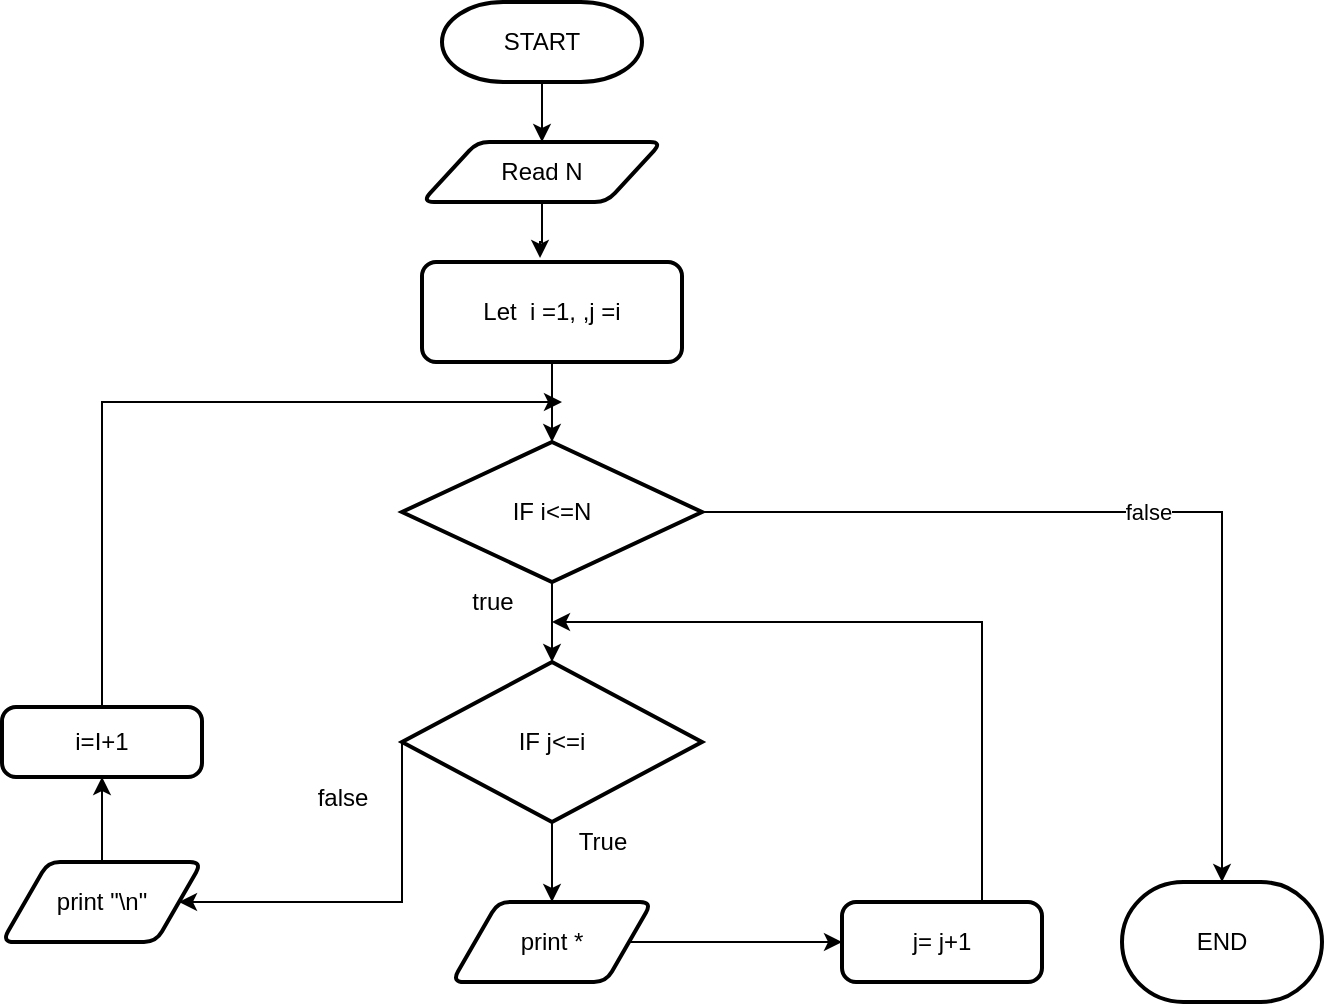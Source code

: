 <mxfile version="15.5.8" type="github">
  <diagram id="C5RBs43oDa-KdzZeNtuy" name="Page-1">
    <mxGraphModel dx="1021" dy="469" grid="1" gridSize="10" guides="1" tooltips="1" connect="1" arrows="1" fold="1" page="1" pageScale="1" pageWidth="827" pageHeight="1169" math="0" shadow="0">
      <root>
        <mxCell id="WIyWlLk6GJQsqaUBKTNV-0" />
        <mxCell id="WIyWlLk6GJQsqaUBKTNV-1" parent="WIyWlLk6GJQsqaUBKTNV-0" />
        <mxCell id="WpzsUmF3wmlTMUMNVWiN-4" style="edgeStyle=orthogonalEdgeStyle;rounded=0;orthogonalLoop=1;jettySize=auto;html=1;entryX=0.5;entryY=0;entryDx=0;entryDy=0;" edge="1" parent="WIyWlLk6GJQsqaUBKTNV-1" source="WpzsUmF3wmlTMUMNVWiN-1" target="WpzsUmF3wmlTMUMNVWiN-3">
          <mxGeometry relative="1" as="geometry" />
        </mxCell>
        <mxCell id="WpzsUmF3wmlTMUMNVWiN-1" value="START" style="strokeWidth=2;html=1;shape=mxgraph.flowchart.terminator;whiteSpace=wrap;" vertex="1" parent="WIyWlLk6GJQsqaUBKTNV-1">
          <mxGeometry x="260" y="10" width="100" height="40" as="geometry" />
        </mxCell>
        <mxCell id="WpzsUmF3wmlTMUMNVWiN-2" value="END" style="strokeWidth=2;html=1;shape=mxgraph.flowchart.terminator;whiteSpace=wrap;" vertex="1" parent="WIyWlLk6GJQsqaUBKTNV-1">
          <mxGeometry x="600" y="450" width="100" height="60" as="geometry" />
        </mxCell>
        <mxCell id="WpzsUmF3wmlTMUMNVWiN-6" style="edgeStyle=orthogonalEdgeStyle;rounded=0;orthogonalLoop=1;jettySize=auto;html=1;entryX=0.454;entryY=-0.04;entryDx=0;entryDy=0;entryPerimeter=0;" edge="1" parent="WIyWlLk6GJQsqaUBKTNV-1" source="WpzsUmF3wmlTMUMNVWiN-3" target="WpzsUmF3wmlTMUMNVWiN-5">
          <mxGeometry relative="1" as="geometry" />
        </mxCell>
        <mxCell id="WpzsUmF3wmlTMUMNVWiN-3" value="Read N" style="shape=parallelogram;html=1;strokeWidth=2;perimeter=parallelogramPerimeter;whiteSpace=wrap;rounded=1;arcSize=12;size=0.23;" vertex="1" parent="WIyWlLk6GJQsqaUBKTNV-1">
          <mxGeometry x="250" y="80" width="120" height="30" as="geometry" />
        </mxCell>
        <mxCell id="WpzsUmF3wmlTMUMNVWiN-13" style="edgeStyle=orthogonalEdgeStyle;rounded=0;orthogonalLoop=1;jettySize=auto;html=1;entryX=0.5;entryY=0;entryDx=0;entryDy=0;entryPerimeter=0;" edge="1" parent="WIyWlLk6GJQsqaUBKTNV-1" source="WpzsUmF3wmlTMUMNVWiN-5" target="WpzsUmF3wmlTMUMNVWiN-10">
          <mxGeometry relative="1" as="geometry" />
        </mxCell>
        <mxCell id="WpzsUmF3wmlTMUMNVWiN-5" value="Let&amp;nbsp; i =1, ,j =i" style="rounded=1;whiteSpace=wrap;html=1;absoluteArcSize=1;arcSize=14;strokeWidth=2;" vertex="1" parent="WIyWlLk6GJQsqaUBKTNV-1">
          <mxGeometry x="250" y="140" width="130" height="50" as="geometry" />
        </mxCell>
        <mxCell id="WpzsUmF3wmlTMUMNVWiN-12" style="edgeStyle=orthogonalEdgeStyle;rounded=0;orthogonalLoop=1;jettySize=auto;html=1;entryX=0.5;entryY=0;entryDx=0;entryDy=0;entryPerimeter=0;" edge="1" parent="WIyWlLk6GJQsqaUBKTNV-1" source="WpzsUmF3wmlTMUMNVWiN-10" target="WpzsUmF3wmlTMUMNVWiN-11">
          <mxGeometry relative="1" as="geometry" />
        </mxCell>
        <mxCell id="WpzsUmF3wmlTMUMNVWiN-19" value="false" style="edgeStyle=orthogonalEdgeStyle;rounded=0;orthogonalLoop=1;jettySize=auto;html=1;" edge="1" parent="WIyWlLk6GJQsqaUBKTNV-1" source="WpzsUmF3wmlTMUMNVWiN-10" target="WpzsUmF3wmlTMUMNVWiN-2">
          <mxGeometry relative="1" as="geometry" />
        </mxCell>
        <mxCell id="WpzsUmF3wmlTMUMNVWiN-10" value="IF i&amp;lt;=N" style="strokeWidth=2;html=1;shape=mxgraph.flowchart.decision;whiteSpace=wrap;" vertex="1" parent="WIyWlLk6GJQsqaUBKTNV-1">
          <mxGeometry x="240" y="230" width="150" height="70" as="geometry" />
        </mxCell>
        <mxCell id="WpzsUmF3wmlTMUMNVWiN-16" style="edgeStyle=orthogonalEdgeStyle;rounded=0;orthogonalLoop=1;jettySize=auto;html=1;entryX=0.5;entryY=0;entryDx=0;entryDy=0;" edge="1" parent="WIyWlLk6GJQsqaUBKTNV-1" source="WpzsUmF3wmlTMUMNVWiN-11" target="WpzsUmF3wmlTMUMNVWiN-15">
          <mxGeometry relative="1" as="geometry" />
        </mxCell>
        <mxCell id="WpzsUmF3wmlTMUMNVWiN-26" style="edgeStyle=orthogonalEdgeStyle;rounded=0;orthogonalLoop=1;jettySize=auto;html=1;entryX=1;entryY=0.5;entryDx=0;entryDy=0;exitX=0;exitY=0.5;exitDx=0;exitDy=0;exitPerimeter=0;" edge="1" parent="WIyWlLk6GJQsqaUBKTNV-1" source="WpzsUmF3wmlTMUMNVWiN-11" target="WpzsUmF3wmlTMUMNVWiN-28">
          <mxGeometry relative="1" as="geometry">
            <Array as="points">
              <mxPoint x="240" y="460" />
            </Array>
          </mxGeometry>
        </mxCell>
        <mxCell id="WpzsUmF3wmlTMUMNVWiN-11" value="IF j&amp;lt;=i" style="strokeWidth=2;html=1;shape=mxgraph.flowchart.decision;whiteSpace=wrap;" vertex="1" parent="WIyWlLk6GJQsqaUBKTNV-1">
          <mxGeometry x="240" y="340" width="150" height="80" as="geometry" />
        </mxCell>
        <mxCell id="WpzsUmF3wmlTMUMNVWiN-18" style="edgeStyle=orthogonalEdgeStyle;rounded=0;orthogonalLoop=1;jettySize=auto;html=1;" edge="1" parent="WIyWlLk6GJQsqaUBKTNV-1" source="WpzsUmF3wmlTMUMNVWiN-14">
          <mxGeometry relative="1" as="geometry">
            <mxPoint x="315" y="320" as="targetPoint" />
            <Array as="points">
              <mxPoint x="530" y="320" />
              <mxPoint x="315" y="320" />
            </Array>
          </mxGeometry>
        </mxCell>
        <mxCell id="WpzsUmF3wmlTMUMNVWiN-14" value="j= j+1" style="rounded=1;whiteSpace=wrap;html=1;absoluteArcSize=1;arcSize=14;strokeWidth=2;" vertex="1" parent="WIyWlLk6GJQsqaUBKTNV-1">
          <mxGeometry x="460" y="460" width="100" height="40" as="geometry" />
        </mxCell>
        <mxCell id="WpzsUmF3wmlTMUMNVWiN-17" style="edgeStyle=orthogonalEdgeStyle;rounded=0;orthogonalLoop=1;jettySize=auto;html=1;entryX=0;entryY=0.5;entryDx=0;entryDy=0;" edge="1" parent="WIyWlLk6GJQsqaUBKTNV-1" source="WpzsUmF3wmlTMUMNVWiN-15" target="WpzsUmF3wmlTMUMNVWiN-14">
          <mxGeometry relative="1" as="geometry" />
        </mxCell>
        <mxCell id="WpzsUmF3wmlTMUMNVWiN-15" value="print *" style="shape=parallelogram;html=1;strokeWidth=2;perimeter=parallelogramPerimeter;whiteSpace=wrap;rounded=1;arcSize=12;size=0.23;" vertex="1" parent="WIyWlLk6GJQsqaUBKTNV-1">
          <mxGeometry x="265" y="460" width="100" height="40" as="geometry" />
        </mxCell>
        <mxCell id="WpzsUmF3wmlTMUMNVWiN-20" value="true" style="text;html=1;align=center;verticalAlign=middle;resizable=0;points=[];autosize=1;strokeColor=none;fillColor=none;" vertex="1" parent="WIyWlLk6GJQsqaUBKTNV-1">
          <mxGeometry x="265" y="300" width="40" height="20" as="geometry" />
        </mxCell>
        <mxCell id="WpzsUmF3wmlTMUMNVWiN-21" value="True" style="text;html=1;align=center;verticalAlign=middle;resizable=0;points=[];autosize=1;strokeColor=none;fillColor=none;" vertex="1" parent="WIyWlLk6GJQsqaUBKTNV-1">
          <mxGeometry x="320" y="420" width="40" height="20" as="geometry" />
        </mxCell>
        <mxCell id="WpzsUmF3wmlTMUMNVWiN-24" value="false" style="text;html=1;align=center;verticalAlign=middle;resizable=0;points=[];autosize=1;strokeColor=none;fillColor=none;" vertex="1" parent="WIyWlLk6GJQsqaUBKTNV-1">
          <mxGeometry x="190" y="397.5" width="40" height="20" as="geometry" />
        </mxCell>
        <mxCell id="WpzsUmF3wmlTMUMNVWiN-27" style="edgeStyle=orthogonalEdgeStyle;rounded=0;orthogonalLoop=1;jettySize=auto;html=1;" edge="1" parent="WIyWlLk6GJQsqaUBKTNV-1" source="WpzsUmF3wmlTMUMNVWiN-25">
          <mxGeometry relative="1" as="geometry">
            <mxPoint x="320" y="210" as="targetPoint" />
            <Array as="points">
              <mxPoint x="90" y="210" />
            </Array>
          </mxGeometry>
        </mxCell>
        <mxCell id="WpzsUmF3wmlTMUMNVWiN-25" value="i=I+1" style="rounded=1;whiteSpace=wrap;html=1;absoluteArcSize=1;arcSize=14;strokeWidth=2;" vertex="1" parent="WIyWlLk6GJQsqaUBKTNV-1">
          <mxGeometry x="40" y="362.5" width="100" height="35" as="geometry" />
        </mxCell>
        <mxCell id="WpzsUmF3wmlTMUMNVWiN-32" style="edgeStyle=orthogonalEdgeStyle;rounded=0;orthogonalLoop=1;jettySize=auto;html=1;" edge="1" parent="WIyWlLk6GJQsqaUBKTNV-1" source="WpzsUmF3wmlTMUMNVWiN-28" target="WpzsUmF3wmlTMUMNVWiN-25">
          <mxGeometry relative="1" as="geometry" />
        </mxCell>
        <mxCell id="WpzsUmF3wmlTMUMNVWiN-28" value="print &quot;\n&quot;" style="shape=parallelogram;html=1;strokeWidth=2;perimeter=parallelogramPerimeter;whiteSpace=wrap;rounded=1;arcSize=12;size=0.23;" vertex="1" parent="WIyWlLk6GJQsqaUBKTNV-1">
          <mxGeometry x="40" y="440" width="100" height="40" as="geometry" />
        </mxCell>
      </root>
    </mxGraphModel>
  </diagram>
</mxfile>
